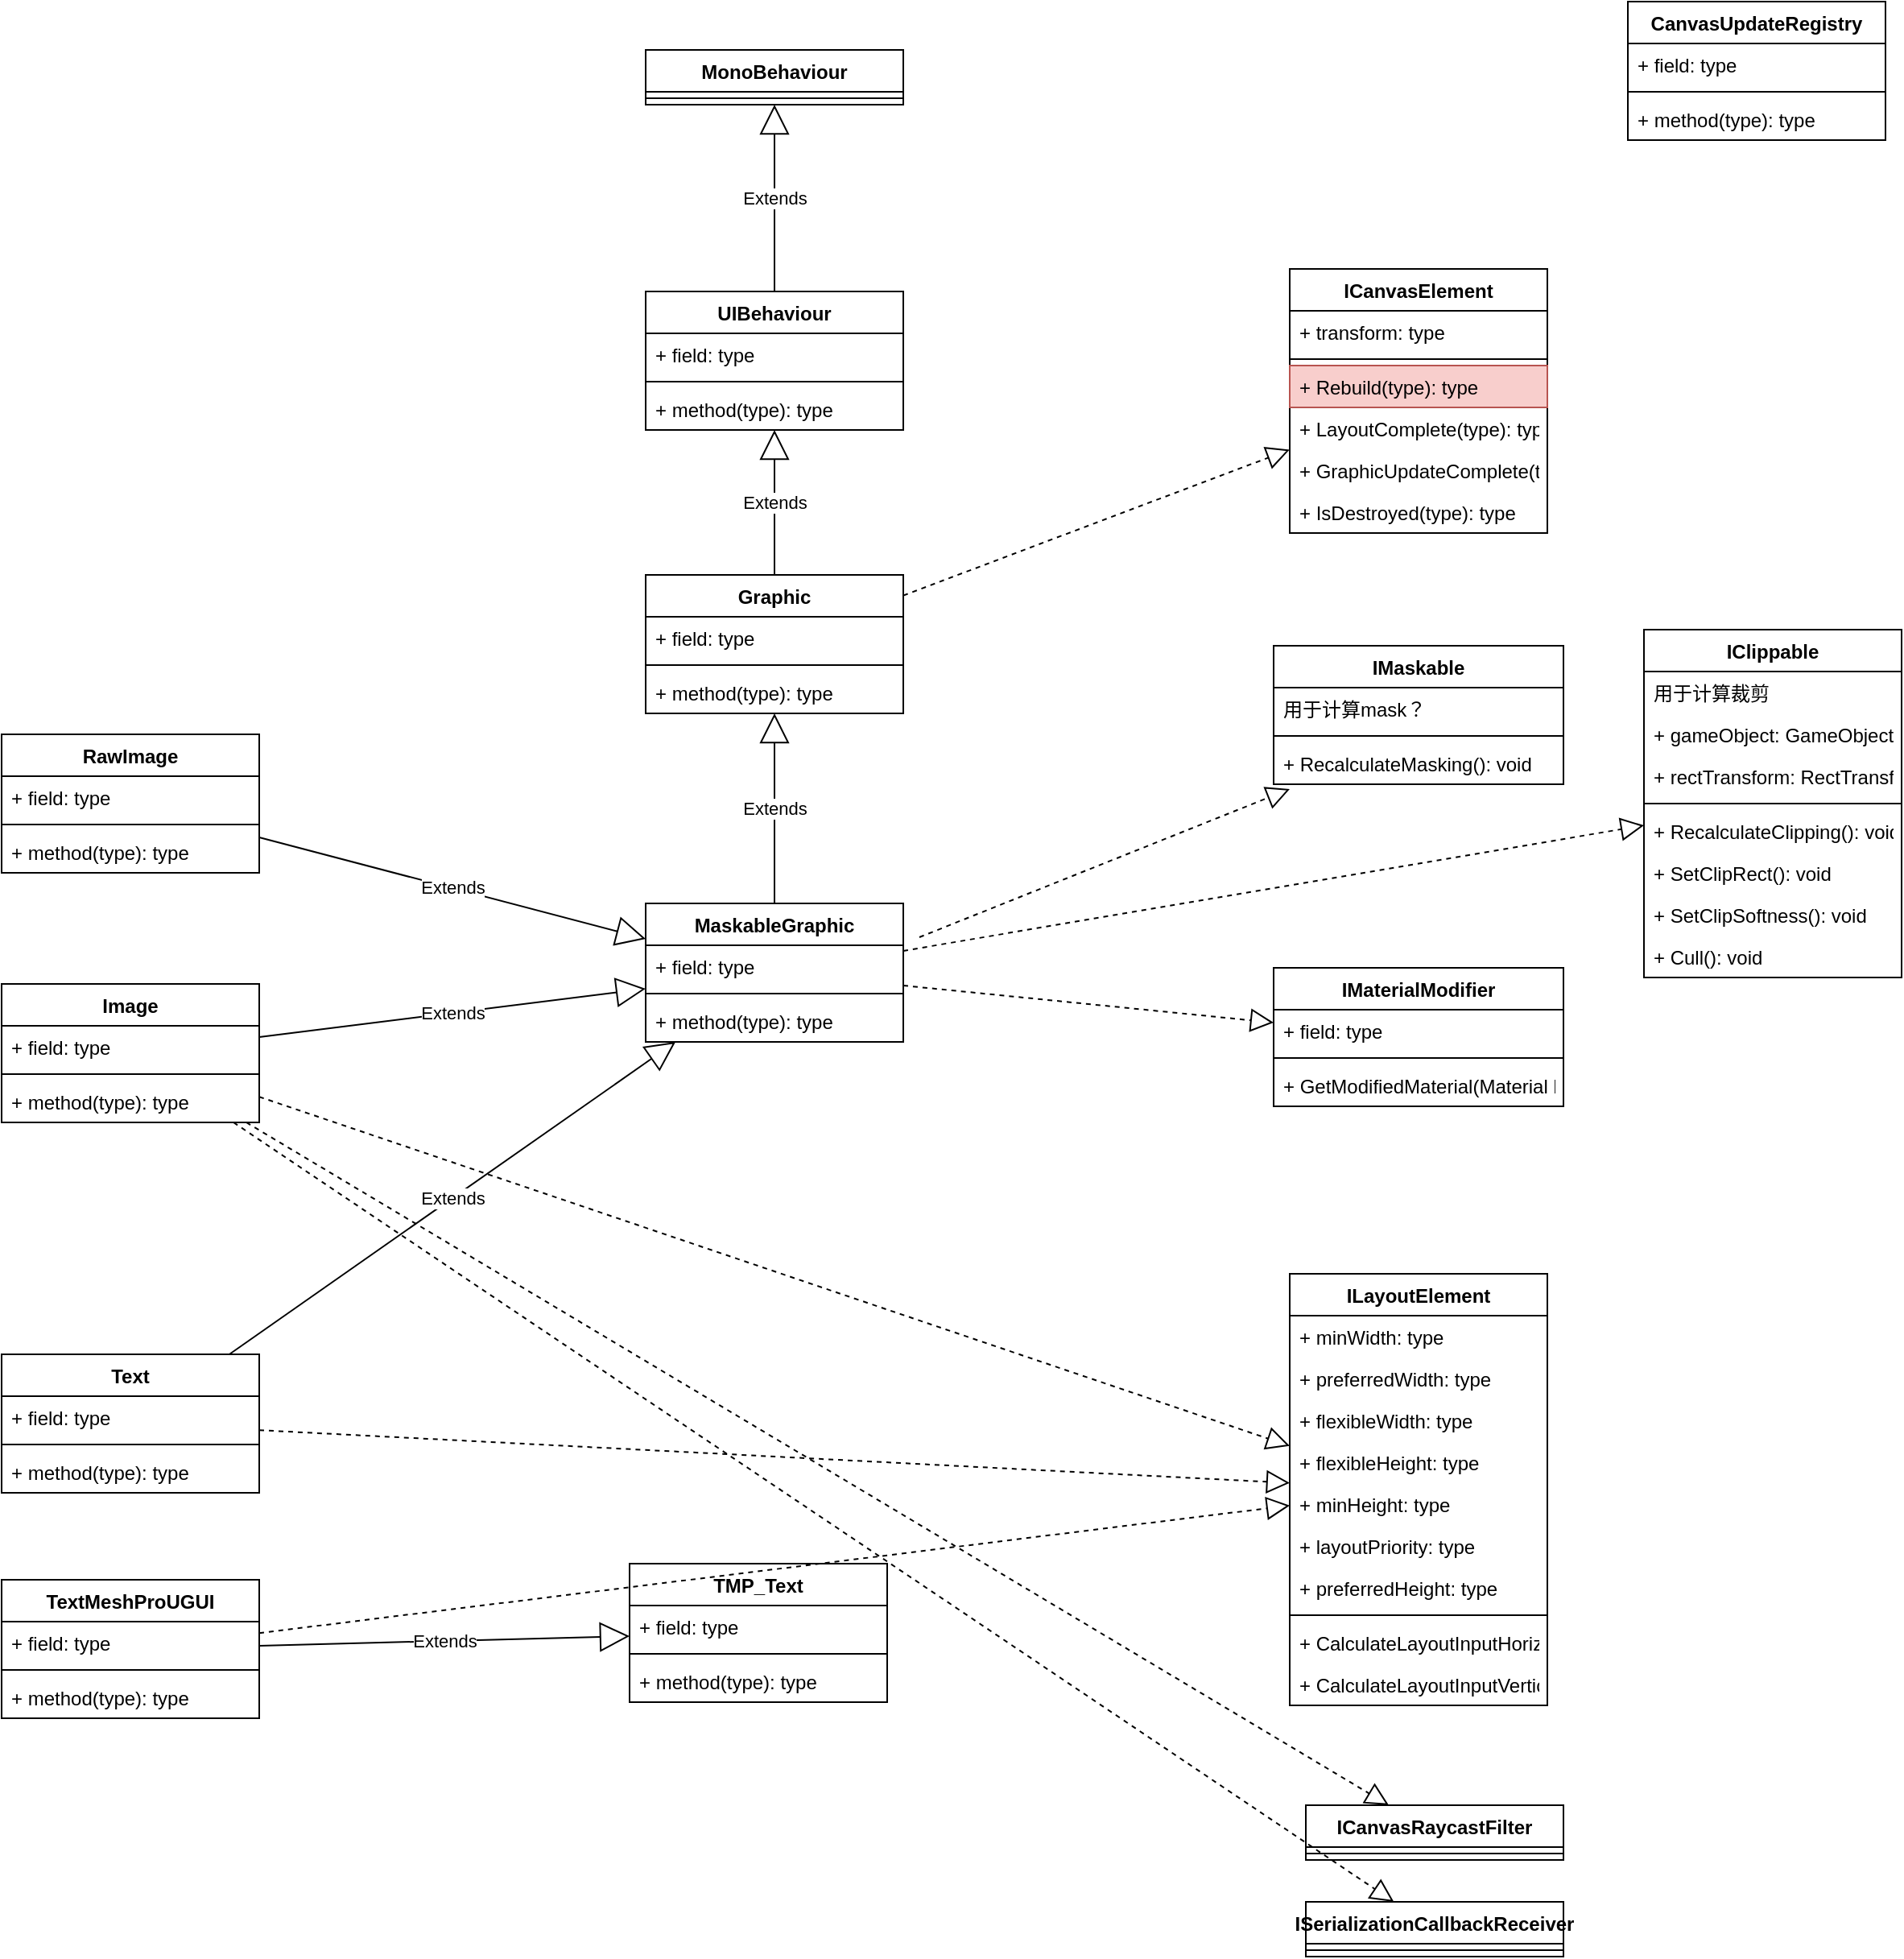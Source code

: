 <mxfile version="14.4.2" type="github">
  <diagram id="T_R-zbpseMZuv5c5Yp0V" name="Page-1">
    <mxGraphModel dx="2249" dy="1906" grid="1" gridSize="10" guides="1" tooltips="1" connect="1" arrows="1" fold="1" page="1" pageScale="1" pageWidth="827" pageHeight="1169" math="0" shadow="0">
      <root>
        <mxCell id="0" />
        <mxCell id="1" parent="0" />
        <mxCell id="h0jG4Cm5XonNIzGneuyf-1" value="Text" style="swimlane;fontStyle=1;align=center;verticalAlign=top;childLayout=stackLayout;horizontal=1;startSize=26;horizontalStack=0;resizeParent=1;resizeParentMax=0;resizeLast=0;collapsible=1;marginBottom=0;" parent="1" vertex="1">
          <mxGeometry x="-100" y="510" width="160" height="86" as="geometry" />
        </mxCell>
        <mxCell id="h0jG4Cm5XonNIzGneuyf-2" value="+ field: type" style="text;strokeColor=none;fillColor=none;align=left;verticalAlign=top;spacingLeft=4;spacingRight=4;overflow=hidden;rotatable=0;points=[[0,0.5],[1,0.5]];portConstraint=eastwest;" parent="h0jG4Cm5XonNIzGneuyf-1" vertex="1">
          <mxGeometry y="26" width="160" height="26" as="geometry" />
        </mxCell>
        <mxCell id="h0jG4Cm5XonNIzGneuyf-3" value="" style="line;strokeWidth=1;fillColor=none;align=left;verticalAlign=middle;spacingTop=-1;spacingLeft=3;spacingRight=3;rotatable=0;labelPosition=right;points=[];portConstraint=eastwest;" parent="h0jG4Cm5XonNIzGneuyf-1" vertex="1">
          <mxGeometry y="52" width="160" height="8" as="geometry" />
        </mxCell>
        <mxCell id="h0jG4Cm5XonNIzGneuyf-4" value="+ method(type): type" style="text;strokeColor=none;fillColor=none;align=left;verticalAlign=top;spacingLeft=4;spacingRight=4;overflow=hidden;rotatable=0;points=[[0,0.5],[1,0.5]];portConstraint=eastwest;" parent="h0jG4Cm5XonNIzGneuyf-1" vertex="1">
          <mxGeometry y="60" width="160" height="26" as="geometry" />
        </mxCell>
        <mxCell id="h0jG4Cm5XonNIzGneuyf-5" value="MaskableGraphic" style="swimlane;fontStyle=1;align=center;verticalAlign=top;childLayout=stackLayout;horizontal=1;startSize=26;horizontalStack=0;resizeParent=1;resizeParentMax=0;resizeLast=0;collapsible=1;marginBottom=0;" parent="1" vertex="1">
          <mxGeometry x="300" y="230" width="160" height="86" as="geometry" />
        </mxCell>
        <mxCell id="h0jG4Cm5XonNIzGneuyf-6" value="+ field: type" style="text;strokeColor=none;fillColor=none;align=left;verticalAlign=top;spacingLeft=4;spacingRight=4;overflow=hidden;rotatable=0;points=[[0,0.5],[1,0.5]];portConstraint=eastwest;" parent="h0jG4Cm5XonNIzGneuyf-5" vertex="1">
          <mxGeometry y="26" width="160" height="26" as="geometry" />
        </mxCell>
        <mxCell id="h0jG4Cm5XonNIzGneuyf-7" value="" style="line;strokeWidth=1;fillColor=none;align=left;verticalAlign=middle;spacingTop=-1;spacingLeft=3;spacingRight=3;rotatable=0;labelPosition=right;points=[];portConstraint=eastwest;" parent="h0jG4Cm5XonNIzGneuyf-5" vertex="1">
          <mxGeometry y="52" width="160" height="8" as="geometry" />
        </mxCell>
        <mxCell id="h0jG4Cm5XonNIzGneuyf-8" value="+ method(type): type" style="text;strokeColor=none;fillColor=none;align=left;verticalAlign=top;spacingLeft=4;spacingRight=4;overflow=hidden;rotatable=0;points=[[0,0.5],[1,0.5]];portConstraint=eastwest;" parent="h0jG4Cm5XonNIzGneuyf-5" vertex="1">
          <mxGeometry y="60" width="160" height="26" as="geometry" />
        </mxCell>
        <mxCell id="h0jG4Cm5XonNIzGneuyf-9" value="ILayoutElement" style="swimlane;fontStyle=1;align=center;verticalAlign=top;childLayout=stackLayout;horizontal=1;startSize=26;horizontalStack=0;resizeParent=1;resizeParentMax=0;resizeLast=0;collapsible=1;marginBottom=0;" parent="1" vertex="1">
          <mxGeometry x="700" y="460" width="160" height="268" as="geometry" />
        </mxCell>
        <mxCell id="h0jG4Cm5XonNIzGneuyf-10" value="+ minWidth: type" style="text;strokeColor=none;fillColor=none;align=left;verticalAlign=top;spacingLeft=4;spacingRight=4;overflow=hidden;rotatable=0;points=[[0,0.5],[1,0.5]];portConstraint=eastwest;" parent="h0jG4Cm5XonNIzGneuyf-9" vertex="1">
          <mxGeometry y="26" width="160" height="26" as="geometry" />
        </mxCell>
        <mxCell id="h0jG4Cm5XonNIzGneuyf-46" value="+ preferredWidth: type" style="text;strokeColor=none;fillColor=none;align=left;verticalAlign=top;spacingLeft=4;spacingRight=4;overflow=hidden;rotatable=0;points=[[0,0.5],[1,0.5]];portConstraint=eastwest;" parent="h0jG4Cm5XonNIzGneuyf-9" vertex="1">
          <mxGeometry y="52" width="160" height="26" as="geometry" />
        </mxCell>
        <mxCell id="h0jG4Cm5XonNIzGneuyf-47" value="+ flexibleWidth: type" style="text;strokeColor=none;fillColor=none;align=left;verticalAlign=top;spacingLeft=4;spacingRight=4;overflow=hidden;rotatable=0;points=[[0,0.5],[1,0.5]];portConstraint=eastwest;" parent="h0jG4Cm5XonNIzGneuyf-9" vertex="1">
          <mxGeometry y="78" width="160" height="26" as="geometry" />
        </mxCell>
        <mxCell id="h0jG4Cm5XonNIzGneuyf-50" value="+ flexibleHeight: type" style="text;strokeColor=none;fillColor=none;align=left;verticalAlign=top;spacingLeft=4;spacingRight=4;overflow=hidden;rotatable=0;points=[[0,0.5],[1,0.5]];portConstraint=eastwest;" parent="h0jG4Cm5XonNIzGneuyf-9" vertex="1">
          <mxGeometry y="104" width="160" height="26" as="geometry" />
        </mxCell>
        <mxCell id="h0jG4Cm5XonNIzGneuyf-48" value="+ minHeight: type" style="text;strokeColor=none;fillColor=none;align=left;verticalAlign=top;spacingLeft=4;spacingRight=4;overflow=hidden;rotatable=0;points=[[0,0.5],[1,0.5]];portConstraint=eastwest;" parent="h0jG4Cm5XonNIzGneuyf-9" vertex="1">
          <mxGeometry y="130" width="160" height="26" as="geometry" />
        </mxCell>
        <mxCell id="h0jG4Cm5XonNIzGneuyf-51" value="+ layoutPriority: type" style="text;strokeColor=none;fillColor=none;align=left;verticalAlign=top;spacingLeft=4;spacingRight=4;overflow=hidden;rotatable=0;points=[[0,0.5],[1,0.5]];portConstraint=eastwest;" parent="h0jG4Cm5XonNIzGneuyf-9" vertex="1">
          <mxGeometry y="156" width="160" height="26" as="geometry" />
        </mxCell>
        <mxCell id="h0jG4Cm5XonNIzGneuyf-49" value="+ preferredHeight: type" style="text;strokeColor=none;fillColor=none;align=left;verticalAlign=top;spacingLeft=4;spacingRight=4;overflow=hidden;rotatable=0;points=[[0,0.5],[1,0.5]];portConstraint=eastwest;" parent="h0jG4Cm5XonNIzGneuyf-9" vertex="1">
          <mxGeometry y="182" width="160" height="26" as="geometry" />
        </mxCell>
        <mxCell id="h0jG4Cm5XonNIzGneuyf-11" value="" style="line;strokeWidth=1;fillColor=none;align=left;verticalAlign=middle;spacingTop=-1;spacingLeft=3;spacingRight=3;rotatable=0;labelPosition=right;points=[];portConstraint=eastwest;" parent="h0jG4Cm5XonNIzGneuyf-9" vertex="1">
          <mxGeometry y="208" width="160" height="8" as="geometry" />
        </mxCell>
        <mxCell id="h0jG4Cm5XonNIzGneuyf-12" value="+ CalculateLayoutInputHorizontal(type): type" style="text;strokeColor=none;fillColor=none;align=left;verticalAlign=top;spacingLeft=4;spacingRight=4;overflow=hidden;rotatable=0;points=[[0,0.5],[1,0.5]];portConstraint=eastwest;" parent="h0jG4Cm5XonNIzGneuyf-9" vertex="1">
          <mxGeometry y="216" width="160" height="26" as="geometry" />
        </mxCell>
        <mxCell id="h0jG4Cm5XonNIzGneuyf-43" value="+ CalculateLayoutInputVertical(type): type" style="text;strokeColor=none;fillColor=none;align=left;verticalAlign=top;spacingLeft=4;spacingRight=4;overflow=hidden;rotatable=0;points=[[0,0.5],[1,0.5]];portConstraint=eastwest;" parent="h0jG4Cm5XonNIzGneuyf-9" vertex="1">
          <mxGeometry y="242" width="160" height="26" as="geometry" />
        </mxCell>
        <mxCell id="h0jG4Cm5XonNIzGneuyf-13" value="Extends" style="endArrow=block;endSize=16;endFill=0;html=1;" parent="1" source="h0jG4Cm5XonNIzGneuyf-1" target="h0jG4Cm5XonNIzGneuyf-5" edge="1">
          <mxGeometry width="160" relative="1" as="geometry">
            <mxPoint x="330" y="410" as="sourcePoint" />
            <mxPoint x="490" y="410" as="targetPoint" />
          </mxGeometry>
        </mxCell>
        <mxCell id="h0jG4Cm5XonNIzGneuyf-15" value="IMaterialModifier" style="swimlane;fontStyle=1;align=center;verticalAlign=top;childLayout=stackLayout;horizontal=1;startSize=26;horizontalStack=0;resizeParent=1;resizeParentMax=0;resizeLast=0;collapsible=1;marginBottom=0;" parent="1" vertex="1">
          <mxGeometry x="690" y="270" width="180" height="86" as="geometry" />
        </mxCell>
        <mxCell id="h0jG4Cm5XonNIzGneuyf-16" value="+ field: type" style="text;strokeColor=none;fillColor=none;align=left;verticalAlign=top;spacingLeft=4;spacingRight=4;overflow=hidden;rotatable=0;points=[[0,0.5],[1,0.5]];portConstraint=eastwest;" parent="h0jG4Cm5XonNIzGneuyf-15" vertex="1">
          <mxGeometry y="26" width="180" height="26" as="geometry" />
        </mxCell>
        <mxCell id="h0jG4Cm5XonNIzGneuyf-17" value="" style="line;strokeWidth=1;fillColor=none;align=left;verticalAlign=middle;spacingTop=-1;spacingLeft=3;spacingRight=3;rotatable=0;labelPosition=right;points=[];portConstraint=eastwest;" parent="h0jG4Cm5XonNIzGneuyf-15" vertex="1">
          <mxGeometry y="52" width="180" height="8" as="geometry" />
        </mxCell>
        <mxCell id="h0jG4Cm5XonNIzGneuyf-18" value="+ GetModifiedMaterial(Material baseMaterial): Material" style="text;strokeColor=none;fillColor=none;align=left;verticalAlign=top;spacingLeft=4;spacingRight=4;overflow=hidden;rotatable=0;points=[[0,0.5],[1,0.5]];portConstraint=eastwest;" parent="h0jG4Cm5XonNIzGneuyf-15" vertex="1">
          <mxGeometry y="60" width="180" height="26" as="geometry" />
        </mxCell>
        <mxCell id="h0jG4Cm5XonNIzGneuyf-19" value="IClippable" style="swimlane;fontStyle=1;align=center;verticalAlign=top;childLayout=stackLayout;horizontal=1;startSize=26;horizontalStack=0;resizeParent=1;resizeParentMax=0;resizeLast=0;collapsible=1;marginBottom=0;" parent="1" vertex="1">
          <mxGeometry x="920" y="60" width="160" height="216" as="geometry" />
        </mxCell>
        <mxCell id="h0jG4Cm5XonNIzGneuyf-20" value="用于计算裁剪" style="text;strokeColor=none;fillColor=none;align=left;verticalAlign=top;spacingLeft=4;spacingRight=4;overflow=hidden;rotatable=0;points=[[0,0.5],[1,0.5]];portConstraint=eastwest;" parent="h0jG4Cm5XonNIzGneuyf-19" vertex="1">
          <mxGeometry y="26" width="160" height="26" as="geometry" />
        </mxCell>
        <mxCell id="h0jG4Cm5XonNIzGneuyf-42" value="+ gameObject: GameObject" style="text;strokeColor=none;fillColor=none;align=left;verticalAlign=top;spacingLeft=4;spacingRight=4;overflow=hidden;rotatable=0;points=[[0,0.5],[1,0.5]];portConstraint=eastwest;" parent="h0jG4Cm5XonNIzGneuyf-19" vertex="1">
          <mxGeometry y="52" width="160" height="26" as="geometry" />
        </mxCell>
        <mxCell id="h0jG4Cm5XonNIzGneuyf-40" value="+ rectTransform: RectTransform" style="text;strokeColor=none;fillColor=none;align=left;verticalAlign=top;spacingLeft=4;spacingRight=4;overflow=hidden;rotatable=0;points=[[0,0.5],[1,0.5]];portConstraint=eastwest;" parent="h0jG4Cm5XonNIzGneuyf-19" vertex="1">
          <mxGeometry y="78" width="160" height="26" as="geometry" />
        </mxCell>
        <mxCell id="h0jG4Cm5XonNIzGneuyf-21" value="" style="line;strokeWidth=1;fillColor=none;align=left;verticalAlign=middle;spacingTop=-1;spacingLeft=3;spacingRight=3;rotatable=0;labelPosition=right;points=[];portConstraint=eastwest;" parent="h0jG4Cm5XonNIzGneuyf-19" vertex="1">
          <mxGeometry y="104" width="160" height="8" as="geometry" />
        </mxCell>
        <mxCell id="h0jG4Cm5XonNIzGneuyf-22" value="+ RecalculateClipping(): void" style="text;strokeColor=none;fillColor=none;align=left;verticalAlign=top;spacingLeft=4;spacingRight=4;overflow=hidden;rotatable=0;points=[[0,0.5],[1,0.5]];portConstraint=eastwest;" parent="h0jG4Cm5XonNIzGneuyf-19" vertex="1">
          <mxGeometry y="112" width="160" height="26" as="geometry" />
        </mxCell>
        <mxCell id="h0jG4Cm5XonNIzGneuyf-37" value="+ SetClipRect(): void" style="text;strokeColor=none;fillColor=none;align=left;verticalAlign=top;spacingLeft=4;spacingRight=4;overflow=hidden;rotatable=0;points=[[0,0.5],[1,0.5]];portConstraint=eastwest;" parent="h0jG4Cm5XonNIzGneuyf-19" vertex="1">
          <mxGeometry y="138" width="160" height="26" as="geometry" />
        </mxCell>
        <mxCell id="h0jG4Cm5XonNIzGneuyf-38" value="+ SetClipSoftness(): void" style="text;strokeColor=none;fillColor=none;align=left;verticalAlign=top;spacingLeft=4;spacingRight=4;overflow=hidden;rotatable=0;points=[[0,0.5],[1,0.5]];portConstraint=eastwest;" parent="h0jG4Cm5XonNIzGneuyf-19" vertex="1">
          <mxGeometry y="164" width="160" height="26" as="geometry" />
        </mxCell>
        <mxCell id="h0jG4Cm5XonNIzGneuyf-39" value="+ Cull(): void" style="text;strokeColor=none;fillColor=none;align=left;verticalAlign=top;spacingLeft=4;spacingRight=4;overflow=hidden;rotatable=0;points=[[0,0.5],[1,0.5]];portConstraint=eastwest;" parent="h0jG4Cm5XonNIzGneuyf-19" vertex="1">
          <mxGeometry y="190" width="160" height="26" as="geometry" />
        </mxCell>
        <mxCell id="h0jG4Cm5XonNIzGneuyf-23" value="IMaskable" style="swimlane;fontStyle=1;align=center;verticalAlign=top;childLayout=stackLayout;horizontal=1;startSize=26;horizontalStack=0;resizeParent=1;resizeParentMax=0;resizeLast=0;collapsible=1;marginBottom=0;" parent="1" vertex="1">
          <mxGeometry x="690" y="70" width="180" height="86" as="geometry" />
        </mxCell>
        <mxCell id="h0jG4Cm5XonNIzGneuyf-24" value="用于计算mask？" style="text;strokeColor=none;fillColor=none;align=left;verticalAlign=top;spacingLeft=4;spacingRight=4;overflow=hidden;rotatable=0;points=[[0,0.5],[1,0.5]];portConstraint=eastwest;" parent="h0jG4Cm5XonNIzGneuyf-23" vertex="1">
          <mxGeometry y="26" width="180" height="26" as="geometry" />
        </mxCell>
        <mxCell id="h0jG4Cm5XonNIzGneuyf-25" value="" style="line;strokeWidth=1;fillColor=none;align=left;verticalAlign=middle;spacingTop=-1;spacingLeft=3;spacingRight=3;rotatable=0;labelPosition=right;points=[];portConstraint=eastwest;" parent="h0jG4Cm5XonNIzGneuyf-23" vertex="1">
          <mxGeometry y="52" width="180" height="8" as="geometry" />
        </mxCell>
        <mxCell id="h0jG4Cm5XonNIzGneuyf-26" value="+ RecalculateMasking(): void" style="text;strokeColor=none;fillColor=none;align=left;verticalAlign=top;spacingLeft=4;spacingRight=4;overflow=hidden;rotatable=0;points=[[0,0.5],[1,0.5]];portConstraint=eastwest;" parent="h0jG4Cm5XonNIzGneuyf-23" vertex="1">
          <mxGeometry y="60" width="180" height="26" as="geometry" />
        </mxCell>
        <mxCell id="h0jG4Cm5XonNIzGneuyf-27" value="Graphic" style="swimlane;fontStyle=1;align=center;verticalAlign=top;childLayout=stackLayout;horizontal=1;startSize=26;horizontalStack=0;resizeParent=1;resizeParentMax=0;resizeLast=0;collapsible=1;marginBottom=0;" parent="1" vertex="1">
          <mxGeometry x="300" y="26" width="160" height="86" as="geometry" />
        </mxCell>
        <mxCell id="h0jG4Cm5XonNIzGneuyf-28" value="+ field: type" style="text;strokeColor=none;fillColor=none;align=left;verticalAlign=top;spacingLeft=4;spacingRight=4;overflow=hidden;rotatable=0;points=[[0,0.5],[1,0.5]];portConstraint=eastwest;" parent="h0jG4Cm5XonNIzGneuyf-27" vertex="1">
          <mxGeometry y="26" width="160" height="26" as="geometry" />
        </mxCell>
        <mxCell id="h0jG4Cm5XonNIzGneuyf-29" value="" style="line;strokeWidth=1;fillColor=none;align=left;verticalAlign=middle;spacingTop=-1;spacingLeft=3;spacingRight=3;rotatable=0;labelPosition=right;points=[];portConstraint=eastwest;" parent="h0jG4Cm5XonNIzGneuyf-27" vertex="1">
          <mxGeometry y="52" width="160" height="8" as="geometry" />
        </mxCell>
        <mxCell id="h0jG4Cm5XonNIzGneuyf-30" value="+ method(type): type" style="text;strokeColor=none;fillColor=none;align=left;verticalAlign=top;spacingLeft=4;spacingRight=4;overflow=hidden;rotatable=0;points=[[0,0.5],[1,0.5]];portConstraint=eastwest;" parent="h0jG4Cm5XonNIzGneuyf-27" vertex="1">
          <mxGeometry y="60" width="160" height="26" as="geometry" />
        </mxCell>
        <mxCell id="h0jG4Cm5XonNIzGneuyf-31" value="Extends" style="endArrow=block;endSize=16;endFill=0;html=1;" parent="1" source="h0jG4Cm5XonNIzGneuyf-5" target="h0jG4Cm5XonNIzGneuyf-27" edge="1">
          <mxGeometry width="160" relative="1" as="geometry">
            <mxPoint x="370" y="274" as="sourcePoint" />
            <mxPoint x="370" y="150" as="targetPoint" />
          </mxGeometry>
        </mxCell>
        <mxCell id="h0jG4Cm5XonNIzGneuyf-32" value="" style="endArrow=block;dashed=1;endFill=0;endSize=12;html=1;" parent="1" source="h0jG4Cm5XonNIzGneuyf-27" target="h0jG4Cm5XonNIzGneuyf-57" edge="1">
          <mxGeometry width="160" relative="1" as="geometry">
            <mxPoint x="410" y="240" as="sourcePoint" />
            <mxPoint x="650" y="130" as="targetPoint" />
          </mxGeometry>
        </mxCell>
        <mxCell id="h0jG4Cm5XonNIzGneuyf-33" value="" style="endArrow=block;dashed=1;endFill=0;endSize=12;html=1;" parent="1" source="h0jG4Cm5XonNIzGneuyf-5" target="h0jG4Cm5XonNIzGneuyf-19" edge="1">
          <mxGeometry width="160" relative="1" as="geometry">
            <mxPoint x="463.058" y="36" as="sourcePoint" />
            <mxPoint x="666.942" y="-84" as="targetPoint" />
          </mxGeometry>
        </mxCell>
        <mxCell id="h0jG4Cm5XonNIzGneuyf-34" value="" style="endArrow=block;dashed=1;endFill=0;endSize=12;html=1;" parent="1" source="h0jG4Cm5XonNIzGneuyf-5" target="h0jG4Cm5XonNIzGneuyf-15" edge="1">
          <mxGeometry width="160" relative="1" as="geometry">
            <mxPoint x="470" y="59.343" as="sourcePoint" />
            <mxPoint x="660" y="12.657" as="targetPoint" />
          </mxGeometry>
        </mxCell>
        <mxCell id="h0jG4Cm5XonNIzGneuyf-35" value="" style="endArrow=block;dashed=1;endFill=0;endSize=12;html=1;" parent="1" source="h0jG4Cm5XonNIzGneuyf-1" target="h0jG4Cm5XonNIzGneuyf-9" edge="1">
          <mxGeometry width="160" relative="1" as="geometry">
            <mxPoint x="470" y="84.486" as="sourcePoint" />
            <mxPoint x="660" y="97.514" as="targetPoint" />
          </mxGeometry>
        </mxCell>
        <mxCell id="h0jG4Cm5XonNIzGneuyf-53" value="UIBehaviour" style="swimlane;fontStyle=1;align=center;verticalAlign=top;childLayout=stackLayout;horizontal=1;startSize=26;horizontalStack=0;resizeParent=1;resizeParentMax=0;resizeLast=0;collapsible=1;marginBottom=0;" parent="1" vertex="1">
          <mxGeometry x="300" y="-150" width="160" height="86" as="geometry" />
        </mxCell>
        <mxCell id="h0jG4Cm5XonNIzGneuyf-54" value="+ field: type" style="text;strokeColor=none;fillColor=none;align=left;verticalAlign=top;spacingLeft=4;spacingRight=4;overflow=hidden;rotatable=0;points=[[0,0.5],[1,0.5]];portConstraint=eastwest;" parent="h0jG4Cm5XonNIzGneuyf-53" vertex="1">
          <mxGeometry y="26" width="160" height="26" as="geometry" />
        </mxCell>
        <mxCell id="h0jG4Cm5XonNIzGneuyf-55" value="" style="line;strokeWidth=1;fillColor=none;align=left;verticalAlign=middle;spacingTop=-1;spacingLeft=3;spacingRight=3;rotatable=0;labelPosition=right;points=[];portConstraint=eastwest;" parent="h0jG4Cm5XonNIzGneuyf-53" vertex="1">
          <mxGeometry y="52" width="160" height="8" as="geometry" />
        </mxCell>
        <mxCell id="h0jG4Cm5XonNIzGneuyf-56" value="+ method(type): type" style="text;strokeColor=none;fillColor=none;align=left;verticalAlign=top;spacingLeft=4;spacingRight=4;overflow=hidden;rotatable=0;points=[[0,0.5],[1,0.5]];portConstraint=eastwest;" parent="h0jG4Cm5XonNIzGneuyf-53" vertex="1">
          <mxGeometry y="60" width="160" height="26" as="geometry" />
        </mxCell>
        <mxCell id="h0jG4Cm5XonNIzGneuyf-57" value="ICanvasElement" style="swimlane;fontStyle=1;align=center;verticalAlign=top;childLayout=stackLayout;horizontal=1;startSize=26;horizontalStack=0;resizeParent=1;resizeParentMax=0;resizeLast=0;collapsible=1;marginBottom=0;" parent="1" vertex="1">
          <mxGeometry x="700" y="-164" width="160" height="164" as="geometry" />
        </mxCell>
        <mxCell id="h0jG4Cm5XonNIzGneuyf-58" value="+ transform: type" style="text;strokeColor=none;fillColor=none;align=left;verticalAlign=top;spacingLeft=4;spacingRight=4;overflow=hidden;rotatable=0;points=[[0,0.5],[1,0.5]];portConstraint=eastwest;" parent="h0jG4Cm5XonNIzGneuyf-57" vertex="1">
          <mxGeometry y="26" width="160" height="26" as="geometry" />
        </mxCell>
        <mxCell id="h0jG4Cm5XonNIzGneuyf-59" value="" style="line;strokeWidth=1;fillColor=none;align=left;verticalAlign=middle;spacingTop=-1;spacingLeft=3;spacingRight=3;rotatable=0;labelPosition=right;points=[];portConstraint=eastwest;" parent="h0jG4Cm5XonNIzGneuyf-57" vertex="1">
          <mxGeometry y="52" width="160" height="8" as="geometry" />
        </mxCell>
        <mxCell id="h0jG4Cm5XonNIzGneuyf-60" value="+ Rebuild(type): type" style="text;strokeColor=#b85450;fillColor=#f8cecc;align=left;verticalAlign=top;spacingLeft=4;spacingRight=4;overflow=hidden;rotatable=0;points=[[0,0.5],[1,0.5]];portConstraint=eastwest;" parent="h0jG4Cm5XonNIzGneuyf-57" vertex="1">
          <mxGeometry y="60" width="160" height="26" as="geometry" />
        </mxCell>
        <mxCell id="h0jG4Cm5XonNIzGneuyf-62" value="+ LayoutComplete(type): type" style="text;strokeColor=none;fillColor=none;align=left;verticalAlign=top;spacingLeft=4;spacingRight=4;overflow=hidden;rotatable=0;points=[[0,0.5],[1,0.5]];portConstraint=eastwest;" parent="h0jG4Cm5XonNIzGneuyf-57" vertex="1">
          <mxGeometry y="86" width="160" height="26" as="geometry" />
        </mxCell>
        <mxCell id="h0jG4Cm5XonNIzGneuyf-63" value="+ GraphicUpdateComplete(type): type" style="text;strokeColor=none;fillColor=none;align=left;verticalAlign=top;spacingLeft=4;spacingRight=4;overflow=hidden;rotatable=0;points=[[0,0.5],[1,0.5]];portConstraint=eastwest;" parent="h0jG4Cm5XonNIzGneuyf-57" vertex="1">
          <mxGeometry y="112" width="160" height="26" as="geometry" />
        </mxCell>
        <mxCell id="h0jG4Cm5XonNIzGneuyf-64" value="+ IsDestroyed(type): type" style="text;strokeColor=none;fillColor=none;align=left;verticalAlign=top;spacingLeft=4;spacingRight=4;overflow=hidden;rotatable=0;points=[[0,0.5],[1,0.5]];portConstraint=eastwest;" parent="h0jG4Cm5XonNIzGneuyf-57" vertex="1">
          <mxGeometry y="138" width="160" height="26" as="geometry" />
        </mxCell>
        <mxCell id="h0jG4Cm5XonNIzGneuyf-61" value="" style="endArrow=block;dashed=1;endFill=0;endSize=12;html=1;" parent="1" edge="1">
          <mxGeometry width="160" relative="1" as="geometry">
            <mxPoint x="470" y="251" as="sourcePoint" />
            <mxPoint x="700" y="159" as="targetPoint" />
          </mxGeometry>
        </mxCell>
        <mxCell id="h0jG4Cm5XonNIzGneuyf-65" value="Extends" style="endArrow=block;endSize=16;endFill=0;html=1;" parent="1" source="h0jG4Cm5XonNIzGneuyf-27" target="h0jG4Cm5XonNIzGneuyf-53" edge="1">
          <mxGeometry width="160" relative="1" as="geometry">
            <mxPoint x="390" y="240" as="sourcePoint" />
            <mxPoint x="390" y="122" as="targetPoint" />
          </mxGeometry>
        </mxCell>
        <mxCell id="h0jG4Cm5XonNIzGneuyf-66" value="MonoBehaviour" style="swimlane;fontStyle=1;align=center;verticalAlign=top;childLayout=stackLayout;horizontal=1;startSize=26;horizontalStack=0;resizeParent=1;resizeParentMax=0;resizeLast=0;collapsible=1;marginBottom=0;" parent="1" vertex="1">
          <mxGeometry x="300" y="-300" width="160" height="34" as="geometry" />
        </mxCell>
        <mxCell id="h0jG4Cm5XonNIzGneuyf-68" value="" style="line;strokeWidth=1;fillColor=none;align=left;verticalAlign=middle;spacingTop=-1;spacingLeft=3;spacingRight=3;rotatable=0;labelPosition=right;points=[];portConstraint=eastwest;" parent="h0jG4Cm5XonNIzGneuyf-66" vertex="1">
          <mxGeometry y="26" width="160" height="8" as="geometry" />
        </mxCell>
        <mxCell id="h0jG4Cm5XonNIzGneuyf-70" value="Extends" style="endArrow=block;endSize=16;endFill=0;html=1;" parent="1" source="h0jG4Cm5XonNIzGneuyf-53" target="h0jG4Cm5XonNIzGneuyf-66" edge="1">
          <mxGeometry width="160" relative="1" as="geometry">
            <mxPoint x="390" y="36" as="sourcePoint" />
            <mxPoint x="390" y="-54" as="targetPoint" />
          </mxGeometry>
        </mxCell>
        <mxCell id="h0jG4Cm5XonNIzGneuyf-71" value="Image" style="swimlane;fontStyle=1;align=center;verticalAlign=top;childLayout=stackLayout;horizontal=1;startSize=26;horizontalStack=0;resizeParent=1;resizeParentMax=0;resizeLast=0;collapsible=1;marginBottom=0;" parent="1" vertex="1">
          <mxGeometry x="-100" y="280" width="160" height="86" as="geometry" />
        </mxCell>
        <mxCell id="h0jG4Cm5XonNIzGneuyf-72" value="+ field: type" style="text;strokeColor=none;fillColor=none;align=left;verticalAlign=top;spacingLeft=4;spacingRight=4;overflow=hidden;rotatable=0;points=[[0,0.5],[1,0.5]];portConstraint=eastwest;" parent="h0jG4Cm5XonNIzGneuyf-71" vertex="1">
          <mxGeometry y="26" width="160" height="26" as="geometry" />
        </mxCell>
        <mxCell id="h0jG4Cm5XonNIzGneuyf-73" value="" style="line;strokeWidth=1;fillColor=none;align=left;verticalAlign=middle;spacingTop=-1;spacingLeft=3;spacingRight=3;rotatable=0;labelPosition=right;points=[];portConstraint=eastwest;" parent="h0jG4Cm5XonNIzGneuyf-71" vertex="1">
          <mxGeometry y="52" width="160" height="8" as="geometry" />
        </mxCell>
        <mxCell id="h0jG4Cm5XonNIzGneuyf-74" value="+ method(type): type" style="text;strokeColor=none;fillColor=none;align=left;verticalAlign=top;spacingLeft=4;spacingRight=4;overflow=hidden;rotatable=0;points=[[0,0.5],[1,0.5]];portConstraint=eastwest;" parent="h0jG4Cm5XonNIzGneuyf-71" vertex="1">
          <mxGeometry y="60" width="160" height="26" as="geometry" />
        </mxCell>
        <mxCell id="h0jG4Cm5XonNIzGneuyf-75" value="Extends" style="endArrow=block;endSize=16;endFill=0;html=1;" parent="1" source="h0jG4Cm5XonNIzGneuyf-71" target="h0jG4Cm5XonNIzGneuyf-5" edge="1">
          <mxGeometry width="160" relative="1" as="geometry">
            <mxPoint x="390" y="450" as="sourcePoint" />
            <mxPoint x="390" y="326" as="targetPoint" />
          </mxGeometry>
        </mxCell>
        <mxCell id="h0jG4Cm5XonNIzGneuyf-76" value="" style="endArrow=block;dashed=1;endFill=0;endSize=12;html=1;" parent="1" source="h0jG4Cm5XonNIzGneuyf-71" target="h0jG4Cm5XonNIzGneuyf-9" edge="1">
          <mxGeometry width="160" relative="1" as="geometry">
            <mxPoint x="470" y="506.854" as="sourcePoint" />
            <mxPoint x="720" y="550.146" as="targetPoint" />
          </mxGeometry>
        </mxCell>
        <mxCell id="h0jG4Cm5XonNIzGneuyf-77" value="ISerializationCallbackReceiver" style="swimlane;fontStyle=1;align=center;verticalAlign=top;childLayout=stackLayout;horizontal=1;startSize=26;horizontalStack=0;resizeParent=1;resizeParentMax=0;resizeLast=0;collapsible=1;marginBottom=0;" parent="1" vertex="1">
          <mxGeometry x="710" y="850" width="160" height="34" as="geometry" />
        </mxCell>
        <mxCell id="h0jG4Cm5XonNIzGneuyf-79" value="" style="line;strokeWidth=1;fillColor=none;align=left;verticalAlign=middle;spacingTop=-1;spacingLeft=3;spacingRight=3;rotatable=0;labelPosition=right;points=[];portConstraint=eastwest;" parent="h0jG4Cm5XonNIzGneuyf-77" vertex="1">
          <mxGeometry y="26" width="160" height="8" as="geometry" />
        </mxCell>
        <mxCell id="h0jG4Cm5XonNIzGneuyf-81" value="ICanvasRaycastFilter" style="swimlane;fontStyle=1;align=center;verticalAlign=top;childLayout=stackLayout;horizontal=1;startSize=26;horizontalStack=0;resizeParent=1;resizeParentMax=0;resizeLast=0;collapsible=1;marginBottom=0;" parent="1" vertex="1">
          <mxGeometry x="710" y="790" width="160" height="34" as="geometry" />
        </mxCell>
        <mxCell id="h0jG4Cm5XonNIzGneuyf-83" value="" style="line;strokeWidth=1;fillColor=none;align=left;verticalAlign=middle;spacingTop=-1;spacingLeft=3;spacingRight=3;rotatable=0;labelPosition=right;points=[];portConstraint=eastwest;" parent="h0jG4Cm5XonNIzGneuyf-81" vertex="1">
          <mxGeometry y="26" width="160" height="8" as="geometry" />
        </mxCell>
        <mxCell id="h0jG4Cm5XonNIzGneuyf-85" value="" style="endArrow=block;dashed=1;endFill=0;endSize=12;html=1;" parent="1" source="h0jG4Cm5XonNIzGneuyf-71" target="h0jG4Cm5XonNIzGneuyf-77" edge="1">
          <mxGeometry width="160" relative="1" as="geometry">
            <mxPoint x="-60" y="687.996" as="sourcePoint" />
            <mxPoint x="520" y="743.644" as="targetPoint" />
          </mxGeometry>
        </mxCell>
        <mxCell id="h0jG4Cm5XonNIzGneuyf-86" value="" style="endArrow=block;dashed=1;endFill=0;endSize=12;html=1;" parent="1" source="h0jG4Cm5XonNIzGneuyf-71" target="h0jG4Cm5XonNIzGneuyf-81" edge="1">
          <mxGeometry width="160" relative="1" as="geometry">
            <mxPoint x="30" y="350" as="sourcePoint" />
            <mxPoint x="-90" y="320" as="targetPoint" />
          </mxGeometry>
        </mxCell>
        <mxCell id="h0jG4Cm5XonNIzGneuyf-87" value="RawImage" style="swimlane;fontStyle=1;align=center;verticalAlign=top;childLayout=stackLayout;horizontal=1;startSize=26;horizontalStack=0;resizeParent=1;resizeParentMax=0;resizeLast=0;collapsible=1;marginBottom=0;" parent="1" vertex="1">
          <mxGeometry x="-100" y="125" width="160" height="86" as="geometry" />
        </mxCell>
        <mxCell id="h0jG4Cm5XonNIzGneuyf-88" value="+ field: type" style="text;strokeColor=none;fillColor=none;align=left;verticalAlign=top;spacingLeft=4;spacingRight=4;overflow=hidden;rotatable=0;points=[[0,0.5],[1,0.5]];portConstraint=eastwest;" parent="h0jG4Cm5XonNIzGneuyf-87" vertex="1">
          <mxGeometry y="26" width="160" height="26" as="geometry" />
        </mxCell>
        <mxCell id="h0jG4Cm5XonNIzGneuyf-89" value="" style="line;strokeWidth=1;fillColor=none;align=left;verticalAlign=middle;spacingTop=-1;spacingLeft=3;spacingRight=3;rotatable=0;labelPosition=right;points=[];portConstraint=eastwest;" parent="h0jG4Cm5XonNIzGneuyf-87" vertex="1">
          <mxGeometry y="52" width="160" height="8" as="geometry" />
        </mxCell>
        <mxCell id="h0jG4Cm5XonNIzGneuyf-90" value="+ method(type): type" style="text;strokeColor=none;fillColor=none;align=left;verticalAlign=top;spacingLeft=4;spacingRight=4;overflow=hidden;rotatable=0;points=[[0,0.5],[1,0.5]];portConstraint=eastwest;" parent="h0jG4Cm5XonNIzGneuyf-87" vertex="1">
          <mxGeometry y="60" width="160" height="26" as="geometry" />
        </mxCell>
        <mxCell id="h0jG4Cm5XonNIzGneuyf-91" value="Extends" style="endArrow=block;endSize=16;endFill=0;html=1;" parent="1" source="h0jG4Cm5XonNIzGneuyf-87" target="h0jG4Cm5XonNIzGneuyf-5" edge="1">
          <mxGeometry width="160" relative="1" as="geometry">
            <mxPoint x="127.571" y="450" as="sourcePoint" />
            <mxPoint x="322.429" y="326" as="targetPoint" />
          </mxGeometry>
        </mxCell>
        <mxCell id="h0jG4Cm5XonNIzGneuyf-92" value="TextMeshProUGUI" style="swimlane;fontStyle=1;align=center;verticalAlign=top;childLayout=stackLayout;horizontal=1;startSize=26;horizontalStack=0;resizeParent=1;resizeParentMax=0;resizeLast=0;collapsible=1;marginBottom=0;" parent="1" vertex="1">
          <mxGeometry x="-100" y="650" width="160" height="86" as="geometry" />
        </mxCell>
        <mxCell id="h0jG4Cm5XonNIzGneuyf-93" value="+ field: type" style="text;strokeColor=none;fillColor=none;align=left;verticalAlign=top;spacingLeft=4;spacingRight=4;overflow=hidden;rotatable=0;points=[[0,0.5],[1,0.5]];portConstraint=eastwest;" parent="h0jG4Cm5XonNIzGneuyf-92" vertex="1">
          <mxGeometry y="26" width="160" height="26" as="geometry" />
        </mxCell>
        <mxCell id="h0jG4Cm5XonNIzGneuyf-94" value="" style="line;strokeWidth=1;fillColor=none;align=left;verticalAlign=middle;spacingTop=-1;spacingLeft=3;spacingRight=3;rotatable=0;labelPosition=right;points=[];portConstraint=eastwest;" parent="h0jG4Cm5XonNIzGneuyf-92" vertex="1">
          <mxGeometry y="52" width="160" height="8" as="geometry" />
        </mxCell>
        <mxCell id="h0jG4Cm5XonNIzGneuyf-95" value="+ method(type): type" style="text;strokeColor=none;fillColor=none;align=left;verticalAlign=top;spacingLeft=4;spacingRight=4;overflow=hidden;rotatable=0;points=[[0,0.5],[1,0.5]];portConstraint=eastwest;" parent="h0jG4Cm5XonNIzGneuyf-92" vertex="1">
          <mxGeometry y="60" width="160" height="26" as="geometry" />
        </mxCell>
        <mxCell id="h0jG4Cm5XonNIzGneuyf-96" value="TMP_Text" style="swimlane;fontStyle=1;align=center;verticalAlign=top;childLayout=stackLayout;horizontal=1;startSize=26;horizontalStack=0;resizeParent=1;resizeParentMax=0;resizeLast=0;collapsible=1;marginBottom=0;" parent="1" vertex="1">
          <mxGeometry x="290" y="640" width="160" height="86" as="geometry" />
        </mxCell>
        <mxCell id="h0jG4Cm5XonNIzGneuyf-97" value="+ field: type" style="text;strokeColor=none;fillColor=none;align=left;verticalAlign=top;spacingLeft=4;spacingRight=4;overflow=hidden;rotatable=0;points=[[0,0.5],[1,0.5]];portConstraint=eastwest;" parent="h0jG4Cm5XonNIzGneuyf-96" vertex="1">
          <mxGeometry y="26" width="160" height="26" as="geometry" />
        </mxCell>
        <mxCell id="h0jG4Cm5XonNIzGneuyf-98" value="" style="line;strokeWidth=1;fillColor=none;align=left;verticalAlign=middle;spacingTop=-1;spacingLeft=3;spacingRight=3;rotatable=0;labelPosition=right;points=[];portConstraint=eastwest;" parent="h0jG4Cm5XonNIzGneuyf-96" vertex="1">
          <mxGeometry y="52" width="160" height="8" as="geometry" />
        </mxCell>
        <mxCell id="h0jG4Cm5XonNIzGneuyf-99" value="+ method(type): type" style="text;strokeColor=none;fillColor=none;align=left;verticalAlign=top;spacingLeft=4;spacingRight=4;overflow=hidden;rotatable=0;points=[[0,0.5],[1,0.5]];portConstraint=eastwest;" parent="h0jG4Cm5XonNIzGneuyf-96" vertex="1">
          <mxGeometry y="60" width="160" height="26" as="geometry" />
        </mxCell>
        <mxCell id="h0jG4Cm5XonNIzGneuyf-100" value="" style="endArrow=block;dashed=1;endFill=0;endSize=12;html=1;" parent="1" source="h0jG4Cm5XonNIzGneuyf-92" target="h0jG4Cm5XonNIzGneuyf-9" edge="1">
          <mxGeometry width="160" relative="1" as="geometry">
            <mxPoint x="70" y="567.1" as="sourcePoint" />
            <mxPoint x="710" y="599.9" as="targetPoint" />
          </mxGeometry>
        </mxCell>
        <mxCell id="h0jG4Cm5XonNIzGneuyf-101" value="Extends" style="endArrow=block;endSize=16;endFill=0;html=1;" parent="1" source="h0jG4Cm5XonNIzGneuyf-92" target="h0jG4Cm5XonNIzGneuyf-96" edge="1">
          <mxGeometry width="160" relative="1" as="geometry">
            <mxPoint x="51.429" y="520.0" as="sourcePoint" />
            <mxPoint x="328.571" y="326" as="targetPoint" />
          </mxGeometry>
        </mxCell>
        <mxCell id="oc2KxfiGR2zmgwdzBrra-5" value="CanvasUpdateRegistry" style="swimlane;fontStyle=1;align=center;verticalAlign=top;childLayout=stackLayout;horizontal=1;startSize=26;horizontalStack=0;resizeParent=1;resizeParentMax=0;resizeLast=0;collapsible=1;marginBottom=0;" vertex="1" parent="1">
          <mxGeometry x="910" y="-330" width="160" height="86" as="geometry" />
        </mxCell>
        <mxCell id="oc2KxfiGR2zmgwdzBrra-6" value="+ field: type" style="text;strokeColor=none;fillColor=none;align=left;verticalAlign=top;spacingLeft=4;spacingRight=4;overflow=hidden;rotatable=0;points=[[0,0.5],[1,0.5]];portConstraint=eastwest;" vertex="1" parent="oc2KxfiGR2zmgwdzBrra-5">
          <mxGeometry y="26" width="160" height="26" as="geometry" />
        </mxCell>
        <mxCell id="oc2KxfiGR2zmgwdzBrra-7" value="" style="line;strokeWidth=1;fillColor=none;align=left;verticalAlign=middle;spacingTop=-1;spacingLeft=3;spacingRight=3;rotatable=0;labelPosition=right;points=[];portConstraint=eastwest;" vertex="1" parent="oc2KxfiGR2zmgwdzBrra-5">
          <mxGeometry y="52" width="160" height="8" as="geometry" />
        </mxCell>
        <mxCell id="oc2KxfiGR2zmgwdzBrra-8" value="+ method(type): type" style="text;strokeColor=none;fillColor=none;align=left;verticalAlign=top;spacingLeft=4;spacingRight=4;overflow=hidden;rotatable=0;points=[[0,0.5],[1,0.5]];portConstraint=eastwest;" vertex="1" parent="oc2KxfiGR2zmgwdzBrra-5">
          <mxGeometry y="60" width="160" height="26" as="geometry" />
        </mxCell>
      </root>
    </mxGraphModel>
  </diagram>
</mxfile>
